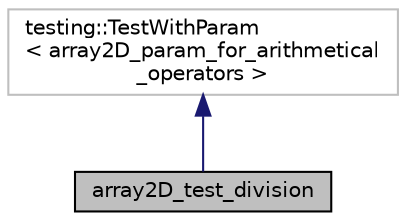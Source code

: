 digraph "array2D_test_division"
{
  edge [fontname="Helvetica",fontsize="10",labelfontname="Helvetica",labelfontsize="10"];
  node [fontname="Helvetica",fontsize="10",shape=record];
  Node2 [label="array2D_test_division",height=0.2,width=0.4,color="black", fillcolor="grey75", style="filled", fontcolor="black"];
  Node3 -> Node2 [dir="back",color="midnightblue",fontsize="10",style="solid",fontname="Helvetica"];
  Node3 [label="testing::TestWithParam\l\< array2D_param_for_arithmetical\l_operators \>",height=0.2,width=0.4,color="grey75", fillcolor="white", style="filled"];
}
